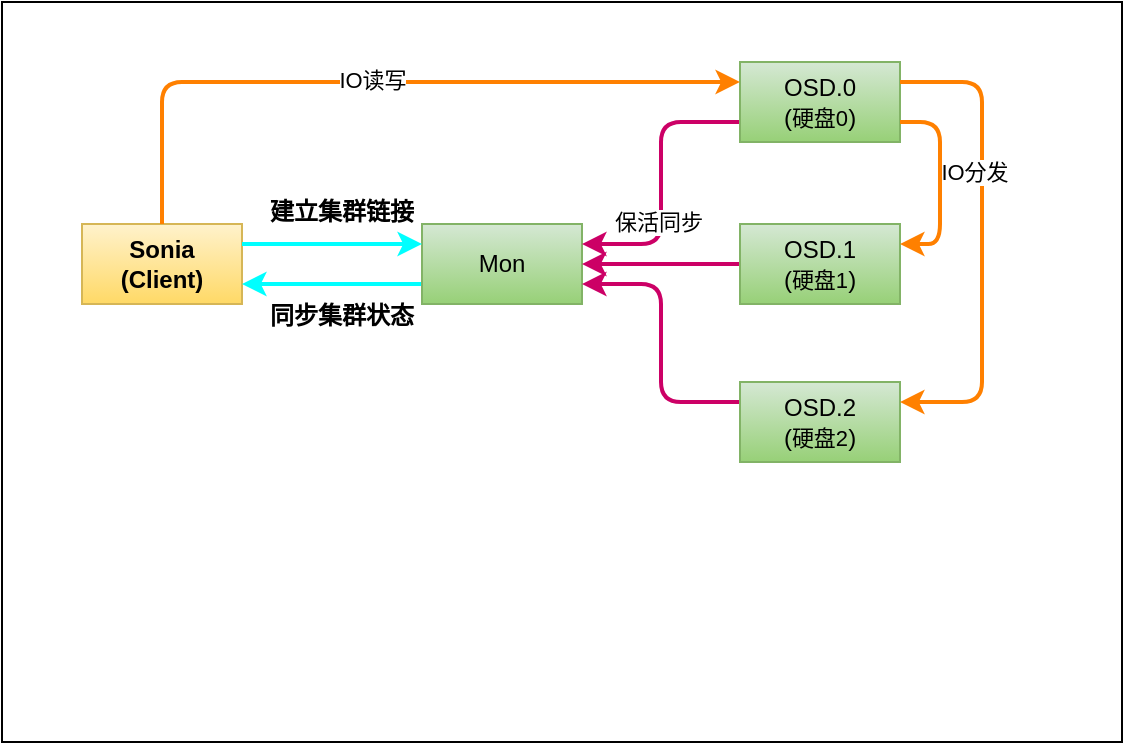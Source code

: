 <mxfile version="17.2.4" type="github">
  <diagram name="Page-1" id="c7558073-3199-34d8-9f00-42111426c3f3">
    <mxGraphModel dx="769" dy="489" grid="1" gridSize="10" guides="1" tooltips="1" connect="1" arrows="1" fold="1" page="1" pageScale="1" pageWidth="826" pageHeight="1169" background="none" math="0" shadow="0">
      <root>
        <mxCell id="0" />
        <mxCell id="1" parent="0" />
        <mxCell id="Ya2ISrlnQAIy4A3owPbG-3" value="" style="rounded=0;whiteSpace=wrap;html=1;" vertex="1" parent="1">
          <mxGeometry x="120" width="560" height="370" as="geometry" />
        </mxCell>
        <mxCell id="Ya2ISrlnQAIy4A3owPbG-2" value="" style="group" vertex="1" connectable="0" parent="1">
          <mxGeometry x="160" y="30" width="450" height="200" as="geometry" />
        </mxCell>
        <mxCell id="_NhsMUah_G-XtV21Ln71-99" value="&lt;b&gt;Sonia&lt;br&gt;(Client)&lt;/b&gt;" style="text;html=1;strokeColor=#d6b656;fillColor=#fff2cc;align=center;verticalAlign=middle;whiteSpace=wrap;overflow=hidden;gradientColor=#ffd966;" parent="Ya2ISrlnQAIy4A3owPbG-2" vertex="1">
          <mxGeometry y="81" width="80" height="40" as="geometry" />
        </mxCell>
        <mxCell id="_NhsMUah_G-XtV21Ln71-106" style="edgeStyle=orthogonalEdgeStyle;rounded=1;orthogonalLoop=1;jettySize=auto;html=1;exitX=0;exitY=0.75;exitDx=0;exitDy=0;entryX=1;entryY=0.75;entryDx=0;entryDy=0;strokeColor=#00FFFF;strokeWidth=2;" parent="Ya2ISrlnQAIy4A3owPbG-2" source="_NhsMUah_G-XtV21Ln71-100" target="_NhsMUah_G-XtV21Ln71-99" edge="1">
          <mxGeometry relative="1" as="geometry" />
        </mxCell>
        <mxCell id="_NhsMUah_G-XtV21Ln71-100" value="Mon" style="text;html=1;strokeColor=#82b366;fillColor=#d5e8d4;align=center;verticalAlign=middle;whiteSpace=wrap;overflow=hidden;gradientColor=#97d077;" parent="Ya2ISrlnQAIy4A3owPbG-2" vertex="1">
          <mxGeometry x="170" y="81" width="80" height="40" as="geometry" />
        </mxCell>
        <mxCell id="_NhsMUah_G-XtV21Ln71-105" style="edgeStyle=orthogonalEdgeStyle;rounded=1;orthogonalLoop=1;jettySize=auto;html=1;exitX=1;exitY=0.25;exitDx=0;exitDy=0;entryX=0;entryY=0.25;entryDx=0;entryDy=0;strokeColor=#00FFFF;strokeWidth=2;" parent="Ya2ISrlnQAIy4A3owPbG-2" source="_NhsMUah_G-XtV21Ln71-99" target="_NhsMUah_G-XtV21Ln71-100" edge="1">
          <mxGeometry relative="1" as="geometry" />
        </mxCell>
        <mxCell id="_NhsMUah_G-XtV21Ln71-121" style="edgeStyle=orthogonalEdgeStyle;rounded=1;sketch=0;jumpStyle=none;orthogonalLoop=1;jettySize=auto;html=1;exitX=0;exitY=0.75;exitDx=0;exitDy=0;entryX=1;entryY=0.25;entryDx=0;entryDy=0;fontSize=11;strokeColor=#CC0066;strokeWidth=2;" parent="Ya2ISrlnQAIy4A3owPbG-2" source="_NhsMUah_G-XtV21Ln71-103" target="_NhsMUah_G-XtV21Ln71-100" edge="1">
          <mxGeometry relative="1" as="geometry" />
        </mxCell>
        <mxCell id="7Am8nNJaut23_0WVht7x-96" value="保活同步" style="edgeLabel;html=1;align=center;verticalAlign=middle;resizable=0;points=[];" parent="_NhsMUah_G-XtV21Ln71-121" vertex="1" connectable="0">
          <mxGeometry x="0.279" y="-2" relative="1" as="geometry">
            <mxPoint as="offset" />
          </mxGeometry>
        </mxCell>
        <mxCell id="_NhsMUah_G-XtV21Ln71-103" value="OSD.0&lt;br&gt;(&lt;font style=&quot;font-size: 11px&quot;&gt;硬盘0&lt;/font&gt;)" style="text;html=1;strokeColor=#82b366;fillColor=#d5e8d4;align=center;verticalAlign=middle;whiteSpace=wrap;overflow=hidden;gradientColor=#97d077;" parent="Ya2ISrlnQAIy4A3owPbG-2" vertex="1">
          <mxGeometry x="329" width="80" height="40" as="geometry" />
        </mxCell>
        <mxCell id="_NhsMUah_G-XtV21Ln71-112" style="edgeStyle=orthogonalEdgeStyle;rounded=1;orthogonalLoop=1;jettySize=auto;html=1;exitX=0.5;exitY=0;exitDx=0;exitDy=0;entryX=0;entryY=0.25;entryDx=0;entryDy=0;strokeColor=#FF8000;sketch=0;strokeWidth=2;" parent="Ya2ISrlnQAIy4A3owPbG-2" source="_NhsMUah_G-XtV21Ln71-99" target="_NhsMUah_G-XtV21Ln71-103" edge="1">
          <mxGeometry relative="1" as="geometry" />
        </mxCell>
        <mxCell id="_NhsMUah_G-XtV21Ln71-120" value="IO读写" style="edgeLabel;html=1;align=center;verticalAlign=middle;resizable=0;points=[];fontSize=11;" parent="_NhsMUah_G-XtV21Ln71-112" vertex="1" connectable="0">
          <mxGeometry x="-0.021" y="1" relative="1" as="geometry">
            <mxPoint as="offset" />
          </mxGeometry>
        </mxCell>
        <mxCell id="_NhsMUah_G-XtV21Ln71-123" style="edgeStyle=orthogonalEdgeStyle;rounded=1;sketch=0;jumpStyle=none;orthogonalLoop=1;jettySize=auto;html=1;exitX=0;exitY=0.25;exitDx=0;exitDy=0;entryX=1;entryY=0.75;entryDx=0;entryDy=0;fontSize=11;strokeColor=#CC0066;strokeWidth=2;" parent="Ya2ISrlnQAIy4A3owPbG-2" source="_NhsMUah_G-XtV21Ln71-104" target="_NhsMUah_G-XtV21Ln71-100" edge="1">
          <mxGeometry relative="1" as="geometry" />
        </mxCell>
        <mxCell id="_NhsMUah_G-XtV21Ln71-104" value="OSD.2&lt;br&gt;(&lt;font style=&quot;font-size: 11px&quot;&gt;硬盘2&lt;/font&gt;)" style="text;html=1;strokeColor=#82b366;fillColor=#d5e8d4;align=center;verticalAlign=middle;whiteSpace=wrap;overflow=hidden;gradientColor=#97d077;" parent="Ya2ISrlnQAIy4A3owPbG-2" vertex="1">
          <mxGeometry x="329" y="160" width="80" height="40" as="geometry" />
        </mxCell>
        <mxCell id="_NhsMUah_G-XtV21Ln71-118" style="edgeStyle=orthogonalEdgeStyle;rounded=1;sketch=0;orthogonalLoop=1;jettySize=auto;html=1;exitX=1;exitY=0.25;exitDx=0;exitDy=0;entryX=1;entryY=0.25;entryDx=0;entryDy=0;fontSize=11;strokeColor=#FF8000;strokeWidth=2;" parent="Ya2ISrlnQAIy4A3owPbG-2" source="_NhsMUah_G-XtV21Ln71-103" target="_NhsMUah_G-XtV21Ln71-104" edge="1">
          <mxGeometry relative="1" as="geometry">
            <Array as="points">
              <mxPoint x="450" y="10" />
              <mxPoint x="450" y="170" />
            </Array>
          </mxGeometry>
        </mxCell>
        <mxCell id="_NhsMUah_G-XtV21Ln71-124" value="IO分发" style="edgeLabel;html=1;align=center;verticalAlign=middle;resizable=0;points=[];fontSize=11;" parent="_NhsMUah_G-XtV21Ln71-118" vertex="1" connectable="0">
          <mxGeometry x="-0.29" y="-4" relative="1" as="geometry">
            <mxPoint as="offset" />
          </mxGeometry>
        </mxCell>
        <mxCell id="_NhsMUah_G-XtV21Ln71-122" style="edgeStyle=orthogonalEdgeStyle;rounded=1;sketch=0;jumpStyle=none;orthogonalLoop=1;jettySize=auto;html=1;exitX=0;exitY=0.5;exitDx=0;exitDy=0;entryX=1;entryY=0.5;entryDx=0;entryDy=0;fontSize=11;strokeColor=#CC0066;strokeWidth=2;" parent="Ya2ISrlnQAIy4A3owPbG-2" source="_NhsMUah_G-XtV21Ln71-109" target="_NhsMUah_G-XtV21Ln71-100" edge="1">
          <mxGeometry relative="1" as="geometry" />
        </mxCell>
        <mxCell id="_NhsMUah_G-XtV21Ln71-109" value="OSD.1&lt;br&gt;(&lt;font style=&quot;font-size: 11px&quot;&gt;硬盘1&lt;/font&gt;)" style="text;html=1;strokeColor=#82b366;fillColor=#d5e8d4;align=center;verticalAlign=middle;whiteSpace=wrap;overflow=hidden;gradientColor=#97d077;" parent="Ya2ISrlnQAIy4A3owPbG-2" vertex="1">
          <mxGeometry x="329" y="81" width="80" height="40" as="geometry" />
        </mxCell>
        <mxCell id="_NhsMUah_G-XtV21Ln71-117" style="edgeStyle=orthogonalEdgeStyle;rounded=1;sketch=0;orthogonalLoop=1;jettySize=auto;html=1;exitX=1;exitY=0.75;exitDx=0;exitDy=0;entryX=1;entryY=0.25;entryDx=0;entryDy=0;fontSize=11;strokeColor=#FF8000;strokeWidth=2;" parent="Ya2ISrlnQAIy4A3owPbG-2" source="_NhsMUah_G-XtV21Ln71-103" target="_NhsMUah_G-XtV21Ln71-109" edge="1">
          <mxGeometry relative="1" as="geometry" />
        </mxCell>
        <mxCell id="_NhsMUah_G-XtV21Ln71-110" value="&lt;b&gt;建立集群链接&lt;/b&gt;" style="text;html=1;strokeColor=none;fillColor=none;align=center;verticalAlign=middle;whiteSpace=wrap;rounded=0;" parent="Ya2ISrlnQAIy4A3owPbG-2" vertex="1">
          <mxGeometry x="90" y="60" width="80" height="30" as="geometry" />
        </mxCell>
        <mxCell id="_NhsMUah_G-XtV21Ln71-111" value="&lt;b&gt;同步集群状态&lt;/b&gt;" style="text;html=1;strokeColor=none;fillColor=none;align=center;verticalAlign=middle;whiteSpace=wrap;rounded=0;" parent="Ya2ISrlnQAIy4A3owPbG-2" vertex="1">
          <mxGeometry x="90" y="112" width="80" height="30" as="geometry" />
        </mxCell>
      </root>
    </mxGraphModel>
  </diagram>
</mxfile>
